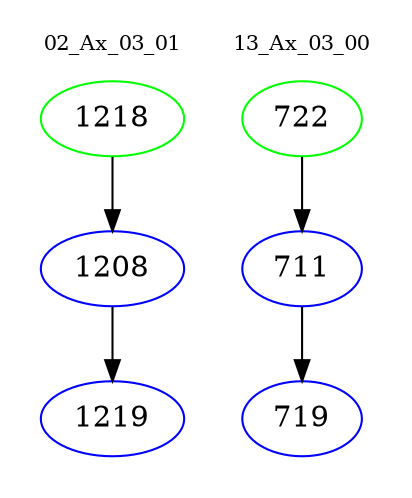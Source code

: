 digraph{
subgraph cluster_0 {
color = white
label = "02_Ax_03_01";
fontsize=10;
T0_1218 [label="1218", color="green"]
T0_1218 -> T0_1208 [color="black"]
T0_1208 [label="1208", color="blue"]
T0_1208 -> T0_1219 [color="black"]
T0_1219 [label="1219", color="blue"]
}
subgraph cluster_1 {
color = white
label = "13_Ax_03_00";
fontsize=10;
T1_722 [label="722", color="green"]
T1_722 -> T1_711 [color="black"]
T1_711 [label="711", color="blue"]
T1_711 -> T1_719 [color="black"]
T1_719 [label="719", color="blue"]
}
}
